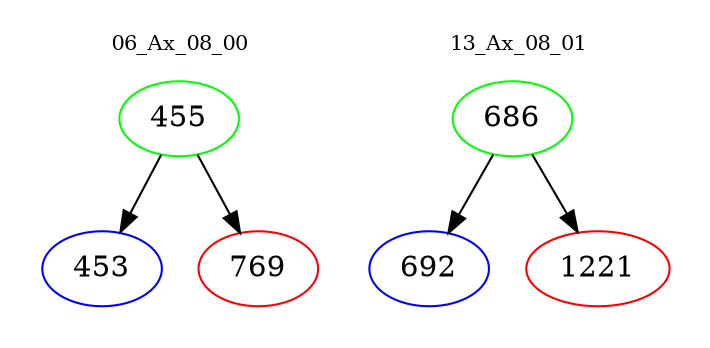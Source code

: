 digraph{
subgraph cluster_0 {
color = white
label = "06_Ax_08_00";
fontsize=10;
T0_455 [label="455", color="green"]
T0_455 -> T0_453 [color="black"]
T0_453 [label="453", color="blue"]
T0_455 -> T0_769 [color="black"]
T0_769 [label="769", color="red"]
}
subgraph cluster_1 {
color = white
label = "13_Ax_08_01";
fontsize=10;
T1_686 [label="686", color="green"]
T1_686 -> T1_692 [color="black"]
T1_692 [label="692", color="blue"]
T1_686 -> T1_1221 [color="black"]
T1_1221 [label="1221", color="red"]
}
}
